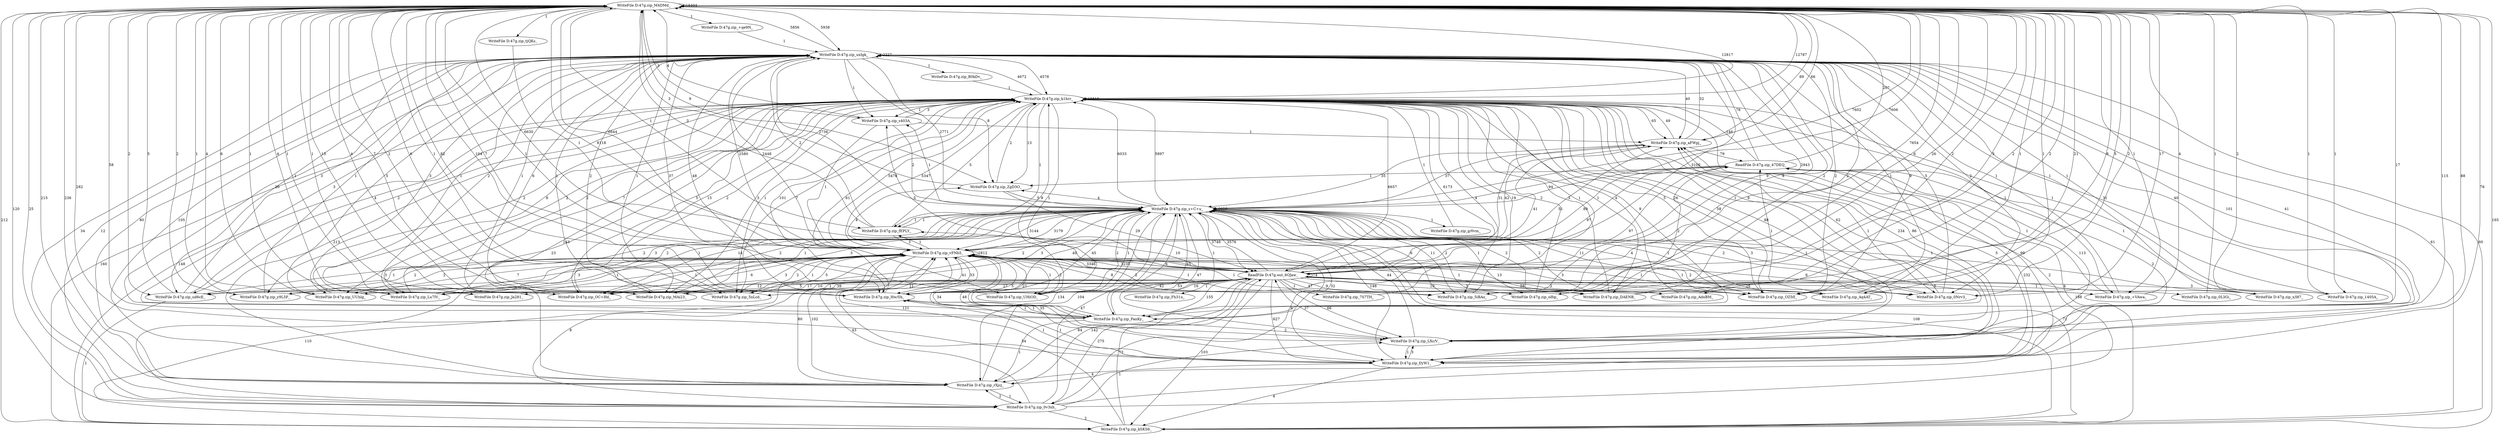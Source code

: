 strict digraph G {
  "WriteFile D:\47g.zip_M4DMd_";
  "WriteFile D:\47g.zip_uxIgk_";
  "WriteFile D:\47g.zip_k1hrr_";
  "ReadFile D:\47g.out_6OJaw_";
  "WriteFile D:\47g.zip_vFNb5_";
  "WriteFile D:\47g.zip_z+C+u_";
  "WriteFile D:\47g.zip_Hw/Sh_";
  "WriteFile D:\47g.zip_f/yW1_";
  "WriteFile D:\47g.zip_OZ5fI_";
  "WriteFile D:\47g.zip_kSKS6_";
  "WriteFile D:\47g.zip_PanKy_";
  "WriteFile D:\47g.zip_rXjcj_";
  "ReadFile D:\47g.zip_47DEQ_";
  "WriteFile D:\47g.zip_0v3xh_";
  "WriteFile D:\47g.zip_aFWpj_";
  "WriteFile D:\47g.zip_ZgD3O_";
  "WriteFile D:\47g.zip_LXc/V_";
  "WriteFile D:\47g.zip_0Nrv3_";
  "WriteFile D:\47g.zip_5iBAo_";
  "WriteFile D:\47g.zip_y9L5F_";
  "WriteFile D:\47g.zip_UUhlg_";
  "WriteFile D:\47g.zip_Lu7IV_";
  "WriteFile D:\47g.zip_DAENB_";
  "WriteFile D:\47g.zip_5nLcd_";
  "WriteFile D:\47g.zip_OC+Hd_";
  "WriteFile D:\47g.zip_oIfqi_";
  "WriteFile D:\47g.zip_ud6cE_";
  "WriteFile D:\47g.zip_1405A_";
  "WriteFile D:\47g.zip_MAi23_";
  "WriteFile D:\47g.zip_UHiOD_";
  "WriteFile D:\47g.zip_+VAwa_";
  "WriteFile D:\47g.zip_AdnBM_";
  "WriteFile D:\47g.zip_fEPLY_";
  "WriteFile D:\47g.zip_Aq4AT_";
  "WriteFile D:\47g.zip_Ja281_";
  "WriteFile D:\47g.zip_s403A_";
  "WriteFile D:\47g.zip_x/l87_";
  "WriteFile D:\47g.zip_tjQKs_";
  "WriteFile D:\47g.zip_0L3Gi_";
  "WriteFile D:\47g.zip_+qe9N_";
  "WriteFile D:\47g.zip_g/0vm_";
  "WriteFile D:\47g.zip_7S7TH_";
  "WriteFile D:\47g.zip_B0kDv_";
  "WriteFile D:\47g.zip_Fh31u_";
  "WriteFile D:\47g.zip_M4DMd_" -> "WriteFile D:\47g.zip_uxIgk_" [ label="5938" ];
  "WriteFile D:\47g.zip_uxIgk_" -> "WriteFile D:\47g.zip_k1hrr_" [ label="4578" ];
  "WriteFile D:\47g.zip_k1hrr_" -> "WriteFile D:\47g.zip_k1hrr_" [ label="10416" ];
  "WriteFile D:\47g.zip_k1hrr_" -> "ReadFile D:\47g.out_6OJaw_" [ label="6657" ];
  "ReadFile D:\47g.out_6OJaw_" -> "WriteFile D:\47g.zip_vFNb5_" [ label="3235" ];
  "WriteFile D:\47g.zip_vFNb5_" -> "WriteFile D:\47g.zip_M4DMd_" [ label="6644" ];
  "WriteFile D:\47g.zip_M4DMd_" -> "WriteFile D:\47g.zip_k1hrr_" [ label="12787" ];
  "WriteFile D:\47g.zip_k1hrr_" -> "WriteFile D:\47g.zip_z+C+u_" [ label="5897" ];
  "WriteFile D:\47g.zip_z+C+u_" -> "WriteFile D:\47g.zip_M4DMd_" [ label="7606" ];
  "WriteFile D:\47g.zip_M4DMd_" -> "ReadFile D:\47g.out_6OJaw_" [ label="8118" ];
  "ReadFile D:\47g.out_6OJaw_" -> "WriteFile D:\47g.zip_k1hrr_" [ label="6173" ];
  "WriteFile D:\47g.zip_k1hrr_" -> "WriteFile D:\47g.zip_uxIgk_" [ label="4672" ];
  "WriteFile D:\47g.zip_z+C+u_" -> "WriteFile D:\47g.zip_uxIgk_" [ label="2736" ];
  "WriteFile D:\47g.zip_uxIgk_" -> "ReadFile D:\47g.out_6OJaw_" [ label="3100" ];
  "WriteFile D:\47g.zip_vFNb5_" -> "WriteFile D:\47g.zip_k1hrr_" [ label="5478" ];
  "WriteFile D:\47g.zip_k1hrr_" -> "WriteFile D:\47g.zip_M4DMd_" [ label="12817" ];
  "WriteFile D:\47g.zip_M4DMd_" -> "WriteFile D:\47g.zip_M4DMd_" [ label="16404" ];
  "WriteFile D:\47g.zip_M4DMd_" -> "WriteFile D:\47g.zip_vFNb5_" [ label="6630" ];
  "WriteFile D:\47g.zip_vFNb5_" -> "WriteFile D:\47g.zip_uxIgk_" [ label="2448" ];
  "WriteFile D:\47g.zip_uxIgk_" -> "WriteFile D:\47g.zip_z+C+u_" [ label="2771" ];
  "WriteFile D:\47g.zip_z+C+u_" -> "WriteFile D:\47g.zip_k1hrr_" [ label="6033" ];
  "WriteFile D:\47g.zip_z+C+u_" -> "ReadFile D:\47g.out_6OJaw_" [ label="3746" ];
  "ReadFile D:\47g.out_6OJaw_" -> "WriteFile D:\47g.zip_uxIgk_" [ label="2943" ];
  "WriteFile D:\47g.zip_uxIgk_" -> "WriteFile D:\47g.zip_vFNb5_" [ label="2580" ];
  "ReadFile D:\47g.out_6OJaw_" -> "WriteFile D:\47g.zip_M4DMd_" [ label="7654" ];
  "WriteFile D:\47g.zip_M4DMd_" -> "WriteFile D:\47g.zip_z+C+u_" [ label="7602" ];
  "WriteFile D:\47g.zip_z+C+u_" -> "WriteFile D:\47g.zip_vFNb5_" [ label="3144" ];
  "WriteFile D:\47g.zip_vFNb5_" -> "WriteFile D:\47g.zip_vFNb5_" [ label="2812" ];
  "ReadFile D:\47g.out_6OJaw_" -> "WriteFile D:\47g.zip_z+C+u_" [ label="3576" ];
  "WriteFile D:\47g.zip_uxIgk_" -> "WriteFile D:\47g.zip_M4DMd_" [ label="5856" ];
  "WriteFile D:\47g.zip_z+C+u_" -> "WriteFile D:\47g.zip_z+C+u_" [ label="3626" ];
  "WriteFile D:\47g.zip_M4DMd_" -> "WriteFile D:\47g.zip_Hw/Sh_" [ label="104" ];
  "WriteFile D:\47g.zip_Hw/Sh_" -> "WriteFile D:\47g.zip_M4DMd_" [ label="82" ];
  "ReadFile D:\47g.out_6OJaw_" -> "WriteFile D:\47g.zip_f/yW1_" [ label="627" ];
  "WriteFile D:\47g.zip_f/yW1_" -> "WriteFile D:\47g.zip_z+C+u_" [ label="146" ];
  "WriteFile D:\47g.zip_vFNb5_" -> "WriteFile D:\47g.zip_OZ5fI_" [ label="3" ];
  "WriteFile D:\47g.zip_OZ5fI_" -> "WriteFile D:\47g.zip_k1hrr_" [ label="26" ];
  "WriteFile D:\47g.zip_k1hrr_" -> "WriteFile D:\47g.zip_vFNb5_" [ label="5347" ];
  "WriteFile D:\47g.zip_vFNb5_" -> "WriteFile D:\47g.zip_z+C+u_" [ label="3179" ];
  "WriteFile D:\47g.zip_z+C+u_" -> "WriteFile D:\47g.zip_kSKS6_" [ label="108" ];
  "WriteFile D:\47g.zip_kSKS6_" -> "WriteFile D:\47g.zip_M4DMd_" [ label="165" ];
  "WriteFile D:\47g.zip_uxIgk_" -> "WriteFile D:\47g.zip_uxIgk_" [ label="2227" ];
  "ReadFile D:\47g.out_6OJaw_" -> "WriteFile D:\47g.zip_PanKy_" [ label="155" ];
  "WriteFile D:\47g.zip_PanKy_" -> "WriteFile D:\47g.zip_M4DMd_" [ label="58" ];
  "ReadFile D:\47g.out_6OJaw_" -> "WriteFile D:\47g.zip_Hw/Sh_" [ label="53" ];
  "WriteFile D:\47g.zip_Hw/Sh_" -> "WriteFile D:\47g.zip_uxIgk_" [ label="37" ];
  "WriteFile D:\47g.zip_vFNb5_" -> "ReadFile D:\47g.out_6OJaw_" [ label="3346" ];
  "ReadFile D:\47g.out_6OJaw_" -> "WriteFile D:\47g.zip_rXjcj_" [ label="142" ];
  "WriteFile D:\47g.zip_rXjcj_" -> "ReadFile D:\47g.zip_47DEQ_" [ label="232" ];
  "ReadFile D:\47g.zip_47DEQ_" -> "WriteFile D:\47g.zip_k1hrr_" [ label="146" ];
  "WriteFile D:\47g.zip_k1hrr_" -> "WriteFile D:\47g.zip_0v3xh_" [ label="23" ];
  "WriteFile D:\47g.zip_0v3xh_" -> "WriteFile D:\47g.zip_M4DMd_" [ label="120" ];
  "WriteFile D:\47g.zip_vFNb5_" -> "WriteFile D:\47g.zip_Hw/Sh_" [ label="41" ];
  "WriteFile D:\47g.zip_Hw/Sh_" -> "ReadFile D:\47g.out_6OJaw_" [ label="42" ];
  "WriteFile D:\47g.zip_f/yW1_" -> "WriteFile D:\47g.zip_uxIgk_" [ label="101" ];
  "WriteFile D:\47g.zip_k1hrr_" -> "WriteFile D:\47g.zip_aFWpj_" [ label="65" ];
  "WriteFile D:\47g.zip_aFWpj_" -> "WriteFile D:\47g.zip_k1hrr_" [ label="49" ];
  "WriteFile D:\47g.zip_uxIgk_" -> "WriteFile D:\47g.zip_ZgD3O_" [ label="8" ];
  "WriteFile D:\47g.zip_ZgD3O_" -> "ReadFile D:\47g.out_6OJaw_" [ label="29" ];
  "WriteFile D:\47g.zip_rXjcj_" -> "WriteFile D:\47g.zip_z+C+u_" [ label="104" ];
  "ReadFile D:\47g.out_6OJaw_" -> "WriteFile D:\47g.zip_0v3xh_" [ label="275" ];
  "WriteFile D:\47g.zip_0v3xh_" -> "WriteFile D:\47g.zip_z+C+u_" [ label="47" ];
  "WriteFile D:\47g.zip_PanKy_" -> "WriteFile D:\47g.zip_LXc/V_" [ label="2" ];
  "WriteFile D:\47g.zip_LXc/V_" -> "ReadFile D:\47g.zip_47DEQ_" [ label="113" ];
  "ReadFile D:\47g.zip_47DEQ_" -> "WriteFile D:\47g.zip_vFNb5_" [ label="89" ];
  "WriteFile D:\47g.zip_f/yW1_" -> "WriteFile D:\47g.zip_M4DMd_" [ label="282" ];
  "WriteFile D:\47g.zip_M4DMd_" -> "WriteFile D:\47g.zip_rXjcj_" [ label="236" ];
  "WriteFile D:\47g.zip_rXjcj_" -> "WriteFile D:\47g.zip_vFNb5_" [ label="80" ];
  "WriteFile D:\47g.zip_rXjcj_" -> "WriteFile D:\47g.zip_uxIgk_" [ label="80" ];
  "WriteFile D:\47g.zip_k1hrr_" -> "WriteFile D:\47g.zip_kSKS6_" [ label="160" ];
  "WriteFile D:\47g.zip_kSKS6_" -> "WriteFile D:\47g.zip_uxIgk_" [ label="61" ];
  "ReadFile D:\47g.out_6OJaw_" -> "WriteFile D:\47g.zip_0Nrv3_" [ label="29" ];
  "WriteFile D:\47g.zip_0Nrv3_" -> "WriteFile D:\47g.zip_k1hrr_" [ label="9" ];
  "WriteFile D:\47g.zip_k1hrr_" -> "WriteFile D:\47g.zip_ZgD3O_" [ label="13" ];
  "ReadFile D:\47g.out_6OJaw_" -> "WriteFile D:\47g.zip_5iBAo_" [ label="47" ];
  "WriteFile D:\47g.zip_5iBAo_" -> "WriteFile D:\47g.zip_k1hrr_" [ label="19" ];
  "WriteFile D:\47g.zip_5iBAo_" -> "WriteFile D:\47g.zip_M4DMd_" [ label="26" ];
  "WriteFile D:\47g.zip_uxIgk_" -> "WriteFile D:\47g.zip_kSKS6_" [ label="60" ];
  "WriteFile D:\47g.zip_uxIgk_" -> "WriteFile D:\47g.zip_0v3xh_" [ label="12" ];
  "ReadFile D:\47g.out_6OJaw_" -> "WriteFile D:\47g.zip_OZ5fI_" [ label="58" ];
  "WriteFile D:\47g.zip_OZ5fI_" -> "WriteFile D:\47g.zip_z+C+u_" [ label="11" ];
  "WriteFile D:\47g.zip_M4DMd_" -> "WriteFile D:\47g.zip_kSKS6_" [ label="212" ];
  "WriteFile D:\47g.zip_kSKS6_" -> "WriteFile D:\47g.zip_vFNb5_" [ label="54" ];
  "WriteFile D:\47g.zip_uxIgk_" -> "WriteFile D:\47g.zip_5iBAo_" [ label="8" ];
  "WriteFile D:\47g.zip_5iBAo_" -> "WriteFile D:\47g.zip_vFNb5_" [ label="8" ];
  "WriteFile D:\47g.zip_f/yW1_" -> "WriteFile D:\47g.zip_k1hrr_" [ label="234" ];
  "WriteFile D:\47g.zip_f/yW1_" -> "WriteFile D:\47g.zip_vFNb5_" [ label="121" ];
  "WriteFile D:\47g.zip_uxIgk_" -> "WriteFile D:\47g.zip_rXjcj_" [ label="105" ];
  "ReadFile D:\47g.zip_47DEQ_" -> "ReadFile D:\47g.out_6OJaw_" [ label="97" ];
  "WriteFile D:\47g.zip_M4DMd_" -> "WriteFile D:\47g.zip_f/yW1_" [ label="76" ];
  "WriteFile D:\47g.zip_rXjcj_" -> "ReadFile D:\47g.out_6OJaw_" [ label="84" ];
  "ReadFile D:\47g.out_6OJaw_" -> "WriteFile D:\47g.zip_y9L5F_" [ label="5" ];
  "WriteFile D:\47g.zip_y9L5F_" -> "WriteFile D:\47g.zip_M4DMd_" [ label="2" ];
  "WriteFile D:\47g.zip_k1hrr_" -> "WriteFile D:\47g.zip_f/yW1_" [ label="86" ];
  "WriteFile D:\47g.zip_kSKS6_" -> "ReadFile D:\47g.zip_47DEQ_" [ label="188" ];
  "WriteFile D:\47g.zip_kSKS6_" -> "ReadFile D:\47g.out_6OJaw_" [ label="73" ];
  "WriteFile D:\47g.zip_kSKS6_" -> "WriteFile D:\47g.zip_k1hrr_" [ label="148" ];
  "WriteFile D:\47g.zip_z+C+u_" -> "WriteFile D:\47g.zip_aFWpj_" [ label="37" ];
  "WriteFile D:\47g.zip_aFWpj_" -> "ReadFile D:\47g.out_6OJaw_" [ label="41" ];
  "ReadFile D:\47g.zip_47DEQ_" -> "WriteFile D:\47g.zip_M4DMd_" [ label="207" ];
  "WriteFile D:\47g.zip_k1hrr_" -> "WriteFile D:\47g.zip_rXjcj_" [ label="213" ];
  "ReadFile D:\47g.out_6OJaw_" -> "WriteFile D:\47g.zip_UUhlg_" [ label="17" ];
  "WriteFile D:\47g.zip_UUhlg_" -> "WriteFile D:\47g.zip_vFNb5_" [ label="7" ];
  "WriteFile D:\47g.zip_rXjcj_" -> "WriteFile D:\47g.zip_M4DMd_" [ label="215" ];
  "WriteFile D:\47g.zip_Hw/Sh_" -> "ReadFile D:\47g.zip_47DEQ_" [ label="97" ];
  "WriteFile D:\47g.zip_uxIgk_" -> "WriteFile D:\47g.zip_f/yW1_" [ label="41" ];
  "WriteFile D:\47g.zip_k1hrr_" -> "WriteFile D:\47g.zip_OZ5fI_" [ label="5" ];
  "WriteFile D:\47g.zip_OZ5fI_" -> "WriteFile D:\47g.zip_M4DMd_" [ label="21" ];
  "WriteFile D:\47g.zip_0Nrv3_" -> "WriteFile D:\47g.zip_M4DMd_" [ label="17" ];
  "WriteFile D:\47g.zip_vFNb5_" -> "WriteFile D:\47g.zip_rXjcj_" [ label="102" ];
  "WriteFile D:\47g.zip_rXjcj_" -> "WriteFile D:\47g.zip_k1hrr_" [ label="143" ];
  "WriteFile D:\47g.zip_k1hrr_" -> "WriteFile D:\47g.zip_Hw/Sh_" [ label="101" ];
  "ReadFile D:\47g.out_6OJaw_" -> "WriteFile D:\47g.zip_Lu7IV_" [ label="10" ];
  "WriteFile D:\47g.zip_Lu7IV_" -> "WriteFile D:\47g.zip_k1hrr_" [ label="7" ];
  "WriteFile D:\47g.zip_M4DMd_" -> "WriteFile D:\47g.zip_aFWpj_" [ label="89" ];
  "WriteFile D:\47g.zip_aFWpj_" -> "ReadFile D:\47g.zip_47DEQ_" [ label="79" ];
  "WriteFile D:\47g.zip_z+C+u_" -> "WriteFile D:\47g.zip_LXc/V_" [ label="47" ];
  "WriteFile D:\47g.zip_LXc/V_" -> "WriteFile D:\47g.zip_M4DMd_" [ label="88" ];
  "ReadFile D:\47g.out_6OJaw_" -> "ReadFile D:\47g.out_6OJaw_" [ label="74" ];
  "ReadFile D:\47g.zip_47DEQ_" -> "WriteFile D:\47g.zip_z+C+u_" [ label="94" ];
  "WriteFile D:\47g.zip_vFNb5_" -> "WriteFile D:\47g.zip_aFWpj_" [ label="42" ];
  "WriteFile D:\47g.zip_aFWpj_" -> "WriteFile D:\47g.zip_uxIgk_" [ label="32" ];
  "WriteFile D:\47g.zip_vFNb5_" -> "WriteFile D:\47g.zip_kSKS6_" [ label="110" ];
  "ReadFile D:\47g.out_6OJaw_" -> "WriteFile D:\47g.zip_kSKS6_" [ label="103" ];
  "WriteFile D:\47g.zip_OZ5fI_" -> "WriteFile D:\47g.zip_uxIgk_" [ label="9" ];
  "WriteFile D:\47g.zip_aFWpj_" -> "WriteFile D:\47g.zip_M4DMd_" [ label="66" ];
  "WriteFile D:\47g.zip_Hw/Sh_" -> "WriteFile D:\47g.zip_k1hrr_" [ label="61" ];
  "WriteFile D:\47g.zip_f/yW1_" -> "WriteFile D:\47g.zip_LXc/V_" [ label="3" ];
  "ReadFile D:\47g.zip_47DEQ_" -> "WriteFile D:\47g.zip_uxIgk_" [ label="78" ];
  "WriteFile D:\47g.zip_5iBAo_" -> "WriteFile D:\47g.zip_uxIgk_" [ label="9" ];
  "WriteFile D:\47g.zip_kSKS6_" -> "WriteFile D:\47g.zip_z+C+u_" [ label="71" ];
  "WriteFile D:\47g.zip_z+C+u_" -> "WriteFile D:\47g.zip_rXjcj_" [ label="134" ];
  "WriteFile D:\47g.zip_Hw/Sh_" -> "WriteFile D:\47g.zip_vFNb5_" [ label="33" ];
  "WriteFile D:\47g.zip_k1hrr_" -> "WriteFile D:\47g.zip_LXc/V_" [ label="88" ];
  "WriteFile D:\47g.zip_LXc/V_" -> "ReadFile D:\47g.out_6OJaw_" [ label="37" ];
  "ReadFile D:\47g.out_6OJaw_" -> "WriteFile D:\47g.zip_DAENB_" [ label="10" ];
  "WriteFile D:\47g.zip_DAENB_" -> "WriteFile D:\47g.zip_k1hrr_" [ label="3" ];
  "WriteFile D:\47g.zip_LXc/V_" -> "WriteFile D:\47g.zip_z+C+u_" [ label="44" ];
  "WriteFile D:\47g.zip_LXc/V_" -> "WriteFile D:\47g.zip_k1hrr_" [ label="62" ];
  "WriteFile D:\47g.zip_0v3xh_" -> "WriteFile D:\47g.zip_uxIgk_" [ label="34" ];
  "WriteFile D:\47g.zip_M4DMd_" -> "WriteFile D:\47g.zip_PanKy_" [ label="17" ];
  "WriteFile D:\47g.zip_PanKy_" -> "WriteFile D:\47g.zip_z+C+u_" [ label="33" ];
  "WriteFile D:\47g.zip_Hw/Sh_" -> "WriteFile D:\47g.zip_z+C+u_" [ label="40" ];
  "WriteFile D:\47g.zip_z+C+u_" -> "WriteFile D:\47g.zip_5nLcd_" [ label="2" ];
  "WriteFile D:\47g.zip_5nLcd_" -> "WriteFile D:\47g.zip_k1hrr_" [ label="7" ];
  "WriteFile D:\47g.zip_aFWpj_" -> "WriteFile D:\47g.zip_z+C+u_" [ label="35" ];
  "WriteFile D:\47g.zip_PanKy_" -> "WriteFile D:\47g.zip_vFNb5_" [ label="22" ];
  "WriteFile D:\47g.zip_vFNb5_" -> "WriteFile D:\47g.zip_f/yW1_" [ label="35" ];
  "WriteFile D:\47g.zip_PanKy_" -> "WriteFile D:\47g.zip_k1hrr_" [ label="58" ];
  "WriteFile D:\47g.zip_M4DMd_" -> "WriteFile D:\47g.zip_LXc/V_" [ label="115" ];
  "WriteFile D:\47g.zip_uxIgk_" -> "WriteFile D:\47g.zip_aFWpj_" [ label="40" ];
  "WriteFile D:\47g.zip_uxIgk_" -> "WriteFile D:\47g.zip_LXc/V_" [ label="40" ];
  "ReadFile D:\47g.out_6OJaw_" -> "WriteFile D:\47g.zip_OC+Hd_" [ label="39" ];
  "WriteFile D:\47g.zip_OC+Hd_" -> "WriteFile D:\47g.zip_k1hrr_" [ label="15" ];
  "WriteFile D:\47g.zip_vFNb5_" -> "WriteFile D:\47g.zip_0v3xh_" [ label="8" ];
  "WriteFile D:\47g.zip_0v3xh_" -> "WriteFile D:\47g.zip_k1hrr_" [ label="99" ];
  "ReadFile D:\47g.out_6OJaw_" -> "WriteFile D:\47g.zip_aFWpj_" [ label="51" ];
  "WriteFile D:\47g.zip_z+C+u_" -> "WriteFile D:\47g.zip_0v3xh_" [ label="6" ];
  "ReadFile D:\47g.out_6OJaw_" -> "WriteFile D:\47g.zip_oIfqi_" [ label="9" ];
  "WriteFile D:\47g.zip_oIfqi_" -> "ReadFile D:\47g.zip_47DEQ_" [ label="2" ];
  "WriteFile D:\47g.zip_LXc/V_" -> "WriteFile D:\47g.zip_vFNb5_" [ label="34" ];
  "WriteFile D:\47g.zip_0v3xh_" -> "WriteFile D:\47g.zip_vFNb5_" [ label="43" ];
  "WriteFile D:\47g.zip_Hw/Sh_" -> "WriteFile D:\47g.zip_PanKy_" [ label="1" ];
  "WriteFile D:\47g.zip_z+C+u_" -> "WriteFile D:\47g.zip_Hw/Sh_" [ label="45" ];
  "WriteFile D:\47g.zip_LXc/V_" -> "WriteFile D:\47g.zip_uxIgk_" [ label="31" ];
  "WriteFile D:\47g.zip_y9L5F_" -> "WriteFile D:\47g.zip_uxIgk_" [ label="1" ];
  "WriteFile D:\47g.zip_0Nrv3_" -> "WriteFile D:\47g.zip_z+C+u_" [ label="2" ];
  "WriteFile D:\47g.zip_uxIgk_" -> "WriteFile D:\47g.zip_Hw/Sh_" [ label="48" ];
  "WriteFile D:\47g.zip_M4DMd_" -> "WriteFile D:\47g.zip_0v3xh_" [ label="25" ];
  "WriteFile D:\47g.zip_vFNb5_" -> "WriteFile D:\47g.zip_LXc/V_" [ label="48" ];
  "ReadFile D:\47g.out_6OJaw_" -> "WriteFile D:\47g.zip_ud6cE_" [ label="12" ];
  "WriteFile D:\47g.zip_ud6cE_" -> "WriteFile D:\47g.zip_vFNb5_" [ label="3" ];
  "ReadFile D:\47g.out_6OJaw_" -> "WriteFile D:\47g.zip_LXc/V_" [ label="66" ];
  "WriteFile D:\47g.zip_OC+Hd_" -> "WriteFile D:\47g.zip_M4DMd_" [ label="13" ];
  "WriteFile D:\47g.zip_M4DMd_" -> "WriteFile D:\47g.zip_1405A_" [ label="1" ];
  "WriteFile D:\47g.zip_1405A_" -> "WriteFile D:\47g.zip_k1hrr_" [ label="1" ];
  "WriteFile D:\47g.zip_vFNb5_" -> "WriteFile D:\47g.zip_UUhlg_" [ label="2" ];
  "WriteFile D:\47g.zip_UUhlg_" -> "WriteFile D:\47g.zip_k1hrr_" [ label="8" ];
  "ReadFile D:\47g.out_6OJaw_" -> "WriteFile D:\47g.zip_MAi23_" [ label="11" ];
  "WriteFile D:\47g.zip_MAi23_" -> "WriteFile D:\47g.zip_vFNb5_" [ label="2" ];
  "WriteFile D:\47g.zip_z+C+u_" -> "WriteFile D:\47g.zip_f/yW1_" [ label="32" ];
  "WriteFile D:\47g.zip_PanKy_" -> "WriteFile D:\47g.zip_uxIgk_" [ label="20" ];
  "WriteFile D:\47g.zip_M4DMd_" -> "WriteFile D:\47g.zip_ZgD3O_" [ label="9" ];
  "WriteFile D:\47g.zip_M4DMd_" -> "WriteFile D:\47g.zip_OC+Hd_" [ label="4" ];
  "ReadFile D:\47g.out_6OJaw_" -> "WriteFile D:\47g.zip_UHiOD_" [ label="16" ];
  "WriteFile D:\47g.zip_UHiOD_" -> "WriteFile D:\47g.zip_z+C+u_" [ label="2" ];
  "WriteFile D:\47g.zip_vFNb5_" -> "WriteFile D:\47g.zip_OC+Hd_" [ label="3" ];
  "ReadFile D:\47g.out_6OJaw_" -> "WriteFile D:\47g.zip_+VAwa_" [ label="5" ];
  "WriteFile D:\47g.zip_+VAwa_" -> "WriteFile D:\47g.zip_M4DMd_" [ label="4" ];
  "WriteFile D:\47g.zip_M4DMd_" -> "WriteFile D:\47g.zip_UUhlg_" [ label="4" ];
  "WriteFile D:\47g.zip_UHiOD_" -> "WriteFile D:\47g.zip_k1hrr_" [ label="9" ];
  "WriteFile D:\47g.zip_OC+Hd_" -> "WriteFile D:\47g.zip_z+C+u_" [ label="14" ];
  "WriteFile D:\47g.zip_aFWpj_" -> "WriteFile D:\47g.zip_vFNb5_" [ label="31" ];
  "ReadFile D:\47g.out_6OJaw_" -> "WriteFile D:\47g.zip_AdnBM_" [ label="3" ];
  "WriteFile D:\47g.zip_AdnBM_" -> "WriteFile D:\47g.zip_M4DMd_" [ label="2" ];
  "WriteFile D:\47g.zip_vFNb5_" -> "WriteFile D:\47g.zip_5nLcd_" [ label="1" ];
  "WriteFile D:\47g.zip_5nLcd_" -> "WriteFile D:\47g.zip_vFNb5_" [ label="5" ];
  "WriteFile D:\47g.zip_f/yW1_" -> "WriteFile D:\47g.zip_Hw/Sh_" [ label="1" ];
  "WriteFile D:\47g.zip_DAENB_" -> "WriteFile D:\47g.zip_M4DMd_" [ label="5" ];
  "WriteFile D:\47g.zip_AdnBM_" -> "WriteFile D:\47g.zip_k1hrr_" [ label="4" ];
  "WriteFile D:\47g.zip_OZ5fI_" -> "WriteFile D:\47g.zip_vFNb5_" [ label="13" ];
  "WriteFile D:\47g.zip_DAENB_" -> "WriteFile D:\47g.zip_z+C+u_" [ label="2" ];
  "WriteFile D:\47g.zip_M4DMd_" -> "WriteFile D:\47g.zip_MAi23_" [ label="2" ];
  "WriteFile D:\47g.zip_MAi23_" -> "WriteFile D:\47g.zip_z+C+u_" [ label="3" ];
  "ReadFile D:\47g.out_6OJaw_" -> "WriteFile D:\47g.zip_fEPLY_" [ label="10" ];
  "WriteFile D:\47g.zip_fEPLY_" -> "WriteFile D:\47g.zip_vFNb5_" [ label="3" ];
  "WriteFile D:\47g.zip_M4DMd_" -> "WriteFile D:\47g.zip_5iBAo_" [ label="6" ];
  "WriteFile D:\47g.zip_5iBAo_" -> "WriteFile D:\47g.zip_z+C+u_" [ label="11" ];
  "WriteFile D:\47g.zip_f/yW1_" -> "WriteFile D:\47g.zip_kSKS6_" [ label="4" ];
  "WriteFile D:\47g.zip_fEPLY_" -> "WriteFile D:\47g.zip_k1hrr_" [ label="5" ];
  "WriteFile D:\47g.zip_f/yW1_" -> "WriteFile D:\47g.zip_rXjcj_" [ label="4" ];
  "WriteFile D:\47g.zip_k1hrr_" -> "WriteFile D:\47g.zip_UUhlg_" [ label="2" ];
  "WriteFile D:\47g.zip_M4DMd_" -> "WriteFile D:\47g.zip_OZ5fI_" [ label="8" ];
  "WriteFile D:\47g.zip_OC+Hd_" -> "WriteFile D:\47g.zip_vFNb5_" [ label="6" ];
  "ReadFile D:\47g.out_6OJaw_" -> "WriteFile D:\47g.zip_5nLcd_" [ label="17" ];
  "ReadFile D:\47g.out_6OJaw_" -> "WriteFile D:\47g.zip_Aq4AT_" [ label="3" ];
  "WriteFile D:\47g.zip_Aq4AT_" -> "WriteFile D:\47g.zip_z+C+u_" [ label="1" ];
  "WriteFile D:\47g.zip_y9L5F_" -> "WriteFile D:\47g.zip_vFNb5_" [ label="2" ];
  "WriteFile D:\47g.zip_UUhlg_" -> "WriteFile D:\47g.zip_M4DMd_" [ label="6" ];
  "WriteFile D:\47g.zip_fEPLY_" -> "WriteFile D:\47g.zip_uxIgk_" [ label="2" ];
  "WriteFile D:\47g.zip_5nLcd_" -> "WriteFile D:\47g.zip_M4DMd_" [ label="6" ];
  "WriteFile D:\47g.zip_M4DMd_" -> "WriteFile D:\47g.zip_oIfqi_" [ label="2" ];
  "WriteFile D:\47g.zip_oIfqi_" -> "WriteFile D:\47g.zip_vFNb5_" [ label="1" ];
  "WriteFile D:\47g.zip_k1hrr_" -> "WriteFile D:\47g.zip_5nLcd_" [ label="1" ];
  "WriteFile D:\47g.zip_5nLcd_" -> "WriteFile D:\47g.zip_uxIgk_" [ label="1" ];
  "WriteFile D:\47g.zip_z+C+u_" -> "WriteFile D:\47g.zip_0Nrv3_" [ label="3" ];
  "WriteFile D:\47g.zip_z+C+u_" -> "WriteFile D:\47g.zip_ZgD3O_" [ label="4" ];
  "WriteFile D:\47g.zip_MAi23_" -> "WriteFile D:\47g.zip_M4DMd_" [ label="7" ];
  "WriteFile D:\47g.zip_k1hrr_" -> "WriteFile D:\47g.zip_MAi23_" [ label="2" ];
  "WriteFile D:\47g.zip_z+C+u_" -> "WriteFile D:\47g.zip_oIfqi_" [ label="1" ];
  "WriteFile D:\47g.zip_oIfqi_" -> "WriteFile D:\47g.zip_M4DMd_" [ label="3" ];
  "WriteFile D:\47g.zip_z+C+u_" -> "WriteFile D:\47g.zip_5iBAo_" [ label="6" ];
  "WriteFile D:\47g.zip_fEPLY_" -> "WriteFile D:\47g.zip_M4DMd_" [ label="3" ];
  "WriteFile D:\47g.zip_ud6cE_" -> "WriteFile D:\47g.zip_kSKS6_" [ label="1" ];
  "WriteFile D:\47g.zip_Hw/Sh_" -> "WriteFile D:\47g.zip_f/yW1_" [ label="1" ];
  "ReadFile D:\47g.zip_47DEQ_" -> "WriteFile D:\47g.zip_f/yW1_" [ label="2" ];
  "WriteFile D:\47g.zip_f/yW1_" -> "WriteFile D:\47g.zip_aFWpj_" [ label="5" ];
  "WriteFile D:\47g.zip_M4DMd_" -> "WriteFile D:\47g.zip_ud6cE_" [ label="2" ];
  "WriteFile D:\47g.zip_ud6cE_" -> "WriteFile D:\47g.zip_k1hrr_" [ label="4" ];
  "WriteFile D:\47g.zip_OC+Hd_" -> "WriteFile D:\47g.zip_uxIgk_" [ label="6" ];
  "WriteFile D:\47g.zip_M4DMd_" -> "WriteFile D:\47g.zip_AdnBM_" [ label="2" ];
  "WriteFile D:\47g.zip_z+C+u_" -> "WriteFile D:\47g.zip_OZ5fI_" [ label="4" ];
  "WriteFile D:\47g.zip_0v3xh_" -> "WriteFile D:\47g.zip_LXc/V_" [ label="1" ];
  "WriteFile D:\47g.zip_z+C+u_" -> "WriteFile D:\47g.zip_PanKy_" [ label="6" ];
  "WriteFile D:\47g.zip_0v3xh_" -> "WriteFile D:\47g.zip_kSKS6_" [ label="2" ];
  "WriteFile D:\47g.zip_UUhlg_" -> "WriteFile D:\47g.zip_uxIgk_" [ label="5" ];
  "ReadFile D:\47g.out_6OJaw_" -> "WriteFile D:\47g.zip_Ja281_" [ label="1" ];
  "WriteFile D:\47g.zip_Ja281_" -> "WriteFile D:\47g.zip_M4DMd_" [ label="1" ];
  "WriteFile D:\47g.zip_PanKy_" -> "WriteFile D:\47g.zip_rXjcj_" [ label="1" ];
  "WriteFile D:\47g.zip_MAi23_" -> "WriteFile D:\47g.zip_k1hrr_" [ label="3" ];
  "WriteFile D:\47g.zip_z+C+u_" -> "WriteFile D:\47g.zip_s403A_" [ label="1" ];
  "WriteFile D:\47g.zip_s403A_" -> "WriteFile D:\47g.zip_M4DMd_" [ label="4" ];
  "WriteFile D:\47g.zip_k1hrr_" -> "WriteFile D:\47g.zip_0Nrv3_" [ label="1" ];
  "WriteFile D:\47g.zip_ud6cE_" -> "WriteFile D:\47g.zip_M4DMd_" [ label="5" ];
  "WriteFile D:\47g.zip_vFNb5_" -> "WriteFile D:\47g.zip_PanKy_" [ label="5" ];
  "WriteFile D:\47g.zip_M4DMd_" -> "WriteFile D:\47g.zip_s403A_" [ label="3" ];
  "WriteFile D:\47g.zip_s403A_" -> "WriteFile D:\47g.zip_aFWpj_" [ label="1" ];
  "WriteFile D:\47g.zip_vFNb5_" -> "WriteFile D:\47g.zip_ZgD3O_" [ label="4" ];
  "WriteFile D:\47g.zip_0Nrv3_" -> "WriteFile D:\47g.zip_vFNb5_" [ label="6" ];
  "WriteFile D:\47g.zip_ZgD3O_" -> "WriteFile D:\47g.zip_M4DMd_" [ label="3" ];
  "WriteFile D:\47g.zip_k1hrr_" -> "WriteFile D:\47g.zip_UHiOD_" [ label="1" ];
  "WriteFile D:\47g.zip_0Nrv3_" -> "WriteFile D:\47g.zip_uxIgk_" [ label="5" ];
  "WriteFile D:\47g.zip_ud6cE_" -> "WriteFile D:\47g.zip_uxIgk_" [ label="3" ];
  "WriteFile D:\47g.zip_vFNb5_" -> "WriteFile D:\47g.zip_fEPLY_" [ label="1" ];
  "WriteFile D:\47g.zip_k1hrr_" -> "WriteFile D:\47g.zip_5iBAo_" [ label="4" ];
  "WriteFile D:\47g.zip_M4DMd_" -> "WriteFile D:\47g.zip_0Nrv3_" [ label="2" ];
  "ReadFile D:\47g.zip_47DEQ_" -> "WriteFile D:\47g.zip_ZgD3O_" [ label="1" ];
  "WriteFile D:\47g.zip_vFNb5_" -> "WriteFile D:\47g.zip_0Nrv3_" [ label="2" ];
  "WriteFile D:\47g.zip_uxIgk_" -> "WriteFile D:\47g.zip_OZ5fI_" [ label="2" ];
  "WriteFile D:\47g.zip_0v3xh_" -> "WriteFile D:\47g.zip_aFWpj_" [ label="2" ];
  "WriteFile D:\47g.zip_ZgD3O_" -> "WriteFile D:\47g.zip_k1hrr_" [ label="2" ];
  "WriteFile D:\47g.zip_M4DMd_" -> "WriteFile D:\47g.zip_5nLcd_" [ label="1" ];
  "ReadFile D:\47g.out_6OJaw_" -> "WriteFile D:\47g.zip_x/l87_" [ label="4" ];
  "WriteFile D:\47g.zip_x/l87_" -> "WriteFile D:\47g.zip_uxIgk_" [ label="1" ];
  "WriteFile D:\47g.zip_k1hrr_" -> "WriteFile D:\47g.zip_PanKy_" [ label="9" ];
  "WriteFile D:\47g.zip_UHiOD_" -> "WriteFile D:\47g.zip_M4DMd_" [ label="7" ];
  "WriteFile D:\47g.zip_y9L5F_" -> "WriteFile D:\47g.zip_z+C+u_" [ label="3" ];
  "WriteFile D:\47g.zip_Lu7IV_" -> "WriteFile D:\47g.zip_uxIgk_" [ label="1" ];
  "ReadFile D:\47g.out_6OJaw_" -> "WriteFile D:\47g.zip_1405A_" [ label="3" ];
  "WriteFile D:\47g.zip_1405A_" -> "WriteFile D:\47g.zip_uxIgk_" [ label="1" ];
  "WriteFile D:\47g.zip_Lu7IV_" -> "WriteFile D:\47g.zip_M4DMd_" [ label="4" ];
  "WriteFile D:\47g.zip_ud6cE_" -> "WriteFile D:\47g.zip_z+C+u_" [ label="2" ];
  "WriteFile D:\47g.zip_uxIgk_" -> "WriteFile D:\47g.zip_PanKy_" [ label="3" ];
  "WriteFile D:\47g.zip_k1hrr_" -> "WriteFile D:\47g.zip_OC+Hd_" [ label="5" ];
  "WriteFile D:\47g.zip_M4DMd_" -> "WriteFile D:\47g.zip_+VAwa_" [ label="1" ];
  "WriteFile D:\47g.zip_+VAwa_" -> "WriteFile D:\47g.zip_z+C+u_" [ label="1" ];
  "WriteFile D:\47g.zip_M4DMd_" -> "WriteFile D:\47g.zip_tjQKs_" [ label="1" ];
  "WriteFile D:\47g.zip_tjQKs_" -> "WriteFile D:\47g.zip_vFNb5_" [ label="1" ];
  "WriteFile D:\47g.zip_Lu7IV_" -> "WriteFile D:\47g.zip_vFNb5_" [ label="3" ];
  "WriteFile D:\47g.zip_oIfqi_" -> "WriteFile D:\47g.zip_k1hrr_" [ label="2" ];
  "WriteFile D:\47g.zip_DAENB_" -> "WriteFile D:\47g.zip_uxIgk_" [ label="2" ];
  "WriteFile D:\47g.zip_DAENB_" -> "WriteFile D:\47g.zip_vFNb5_" [ label="1" ];
  "WriteFile D:\47g.zip_5nLcd_" -> "WriteFile D:\47g.zip_z+C+u_" [ label="3" ];
  "WriteFile D:\47g.zip_PanKy_" -> "WriteFile D:\47g.zip_Hw/Sh_" [ label="1" ];
  "ReadFile D:\47g.out_6OJaw_" -> "WriteFile D:\47g.zip_0L3Gi_" [ label="1" ];
  "WriteFile D:\47g.zip_0L3Gi_" -> "WriteFile D:\47g.zip_M4DMd_" [ label="1" ];
  "WriteFile D:\47g.zip_z+C+u_" -> "WriteFile D:\47g.zip_DAENB_" [ label="2" ];
  "WriteFile D:\47g.zip_oIfqi_" -> "WriteFile D:\47g.zip_uxIgk_" [ label="2" ];
  "WriteFile D:\47g.zip_M4DMd_" -> "WriteFile D:\47g.zip_Ja281_" [ label="1" ];
  "WriteFile D:\47g.zip_Ja281_" -> "WriteFile D:\47g.zip_vFNb5_" [ label="1" ];
  "WriteFile D:\47g.zip_s403A_" -> "WriteFile D:\47g.zip_k1hrr_" [ label="3" ];
  "WriteFile D:\47g.zip_ZgD3O_" -> "WriteFile D:\47g.zip_z+C+u_" [ label="5" ];
  "WriteFile D:\47g.zip_uxIgk_" -> "WriteFile D:\47g.zip_UUhlg_" [ label="3" ];
  "WriteFile D:\47g.zip_uxIgk_" -> "WriteFile D:\47g.zip_0Nrv3_" [ label="2" ];
  "WriteFile D:\47g.zip_M4DMd_" -> "WriteFile D:\47g.zip_y9L5F_" [ label="1" ];
  "WriteFile D:\47g.zip_z+C+u_" -> "WriteFile D:\47g.zip_fEPLY_" [ label="1" ];
  "WriteFile D:\47g.zip_M4DMd_" -> "WriteFile D:\47g.zip_+qe9N_" [ label="1" ];
  "WriteFile D:\47g.zip_+qe9N_" -> "WriteFile D:\47g.zip_uxIgk_" [ label="1" ];
  "WriteFile D:\47g.zip_k1hrr_" -> "WriteFile D:\47g.zip_y9L5F_" [ label="2" ];
  "WriteFile D:\47g.zip_oIfqi_" -> "WriteFile D:\47g.zip_z+C+u_" [ label="2" ];
  "WriteFile D:\47g.zip_uxIgk_" -> "WriteFile D:\47g.zip_Lu7IV_" [ label="2" ];
  "WriteFile D:\47g.zip_vFNb5_" -> "WriteFile D:\47g.zip_ud6cE_" [ label="1" ];
  "ReadFile D:\47g.out_6OJaw_" -> "WriteFile D:\47g.zip_s403A_" [ label="5" ];
  "WriteFile D:\47g.zip_z+C+u_" -> "WriteFile D:\47g.zip_OC+Hd_" [ label="2" ];
  "WriteFile D:\47g.zip_vFNb5_" -> "WriteFile D:\47g.zip_5iBAo_" [ label="2" ];
  "WriteFile D:\47g.zip_rXjcj_" -> "WriteFile D:\47g.zip_0v3xh_" [ label="1" ];
  "WriteFile D:\47g.zip_PanKy_" -> "WriteFile D:\47g.zip_aFWpj_" [ label="1" ];
  "WriteFile D:\47g.zip_LXc/V_" -> "WriteFile D:\47g.zip_f/yW1_" [ label="1" ];
  "WriteFile D:\47g.zip_M4DMd_" -> "WriteFile D:\47g.zip_fEPLY_" [ label="1" ];
  "WriteFile D:\47g.zip_vFNb5_" -> "WriteFile D:\47g.zip_AdnBM_" [ label="1" ];
  "WriteFile D:\47g.zip_uxIgk_" -> "WriteFile D:\47g.zip_MAi23_" [ label="1" ];
  "WriteFile D:\47g.zip_MAi23_" -> "WriteFile D:\47g.zip_uxIgk_" [ label="2" ];
  "WriteFile D:\47g.zip_1405A_" -> "WriteFile D:\47g.zip_M4DMd_" [ label="1" ];
  "WriteFile D:\47g.zip_UUhlg_" -> "WriteFile D:\47g.zip_z+C+u_" [ label="2" ];
  "WriteFile D:\47g.zip_+VAwa_" -> "WriteFile D:\47g.zip_uxIgk_" [ label="1" ];
  "WriteFile D:\47g.zip_vFNb5_" -> "WriteFile D:\47g.zip_Aq4AT_" [ label="1" ];
  "WriteFile D:\47g.zip_Aq4AT_" -> "ReadFile D:\47g.zip_47DEQ_" [ label="1" ];
  "WriteFile D:\47g.zip_z+C+u_" -> "WriteFile D:\47g.zip_g/0vm_" [ label="1" ];
  "WriteFile D:\47g.zip_g/0vm_" -> "WriteFile D:\47g.zip_k1hrr_" [ label="1" ];
  "WriteFile D:\47g.zip_UHiOD_" -> "WriteFile D:\47g.zip_vFNb5_" [ label="2" ];
  "WriteFile D:\47g.zip_uxIgk_" -> "WriteFile D:\47g.zip_OC+Hd_" [ label="1" ];
  "WriteFile D:\47g.zip_uxIgk_" -> "WriteFile D:\47g.zip_s403A_" [ label="1" ];
  "WriteFile D:\47g.zip_k1hrr_" -> "WriteFile D:\47g.zip_Lu7IV_" [ label="2" ];
  "WriteFile D:\47g.zip_Lu7IV_" -> "WriteFile D:\47g.zip_z+C+u_" [ label="1" ];
  "WriteFile D:\47g.zip_x/l87_" -> "WriteFile D:\47g.zip_M4DMd_" [ label="2" ];
  "WriteFile D:\47g.zip_M4DMd_" -> "WriteFile D:\47g.zip_Aq4AT_" [ label="1" ];
  "WriteFile D:\47g.zip_Aq4AT_" -> "WriteFile D:\47g.zip_M4DMd_" [ label="1" ];
  "WriteFile D:\47g.zip_uxIgk_" -> "WriteFile D:\47g.zip_ud6cE_" [ label="1" ];
  "ReadFile D:\47g.out_6OJaw_" -> "WriteFile D:\47g.zip_7S7TH_" [ label="1" ];
  "WriteFile D:\47g.zip_7S7TH_" -> "WriteFile D:\47g.zip_k1hrr_" [ label="1" ];
  "WriteFile D:\47g.zip_k1hrr_" -> "WriteFile D:\47g.zip_+VAwa_" [ label="1" ];
  "WriteFile D:\47g.zip_z+C+u_" -> "WriteFile D:\47g.zip_MAi23_" [ label="1" ];
  "WriteFile D:\47g.zip_M4DMd_" -> "WriteFile D:\47g.zip_UHiOD_" [ label="1" ];
  "WriteFile D:\47g.zip_k1hrr_" -> "WriteFile D:\47g.zip_ud6cE_" [ label="2" ];
  "WriteFile D:\47g.zip_vFNb5_" -> "WriteFile D:\47g.zip_UHiOD_" [ label="1" ];
  "WriteFile D:\47g.zip_x/l87_" -> "WriteFile D:\47g.zip_z+C+u_" [ label="1" ];
  "WriteFile D:\47g.zip_k1hrr_" -> "WriteFile D:\47g.zip_DAENB_" [ label="1" ];
  "WriteFile D:\47g.zip_0v3xh_" -> "WriteFile D:\47g.zip_rXjcj_" [ label="2" ];
  "WriteFile D:\47g.zip_Aq4AT_" -> "WriteFile D:\47g.zip_uxIgk_" [ label="1" ];
  "WriteFile D:\47g.zip_+VAwa_" -> "ReadFile D:\47g.zip_47DEQ_" [ label="1" ];
  "WriteFile D:\47g.zip_k1hrr_" -> "WriteFile D:\47g.zip_s403A_" [ label="1" ];
  "WriteFile D:\47g.zip_s403A_" -> "WriteFile D:\47g.zip_z+C+u_" [ label="2" ];
  "WriteFile D:\47g.zip_vFNb5_" -> "WriteFile D:\47g.zip_Lu7IV_" [ label="1" ];
  "WriteFile D:\47g.zip_uxIgk_" -> "WriteFile D:\47g.zip_B0kDv_" [ label="1" ];
  "WriteFile D:\47g.zip_B0kDv_" -> "WriteFile D:\47g.zip_k1hrr_" [ label="1" ];
  "WriteFile D:\47g.zip_k1hrr_" -> "WriteFile D:\47g.zip_fEPLY_" [ label="1" ];
  "WriteFile D:\47g.zip_1405A_" -> "ReadFile D:\47g.zip_47DEQ_" [ label="1" ];
  "WriteFile D:\47g.zip_M4DMd_" -> "WriteFile D:\47g.zip_Lu7IV_" [ label="1" ];
  "WriteFile D:\47g.zip_fEPLY_" -> "WriteFile D:\47g.zip_z+C+u_" [ label="1" ];
  "WriteFile D:\47g.zip_z+C+u_" -> "WriteFile D:\47g.zip_UHiOD_" [ label="1" ];
  "WriteFile D:\47g.zip_s403A_" -> "WriteFile D:\47g.zip_vFNb5_" [ label="1" ];
  "WriteFile D:\47g.zip_Aq4AT_" -> "WriteFile D:\47g.zip_vFNb5_" [ label="1" ];
  "ReadFile D:\47g.out_6OJaw_" -> "WriteFile D:\47g.zip_Fh31u_" [ label="1" ];
  "WriteFile D:\47g.zip_Fh31u_" -> "WriteFile D:\47g.zip_z+C+u_" [ label="1" ];
}
